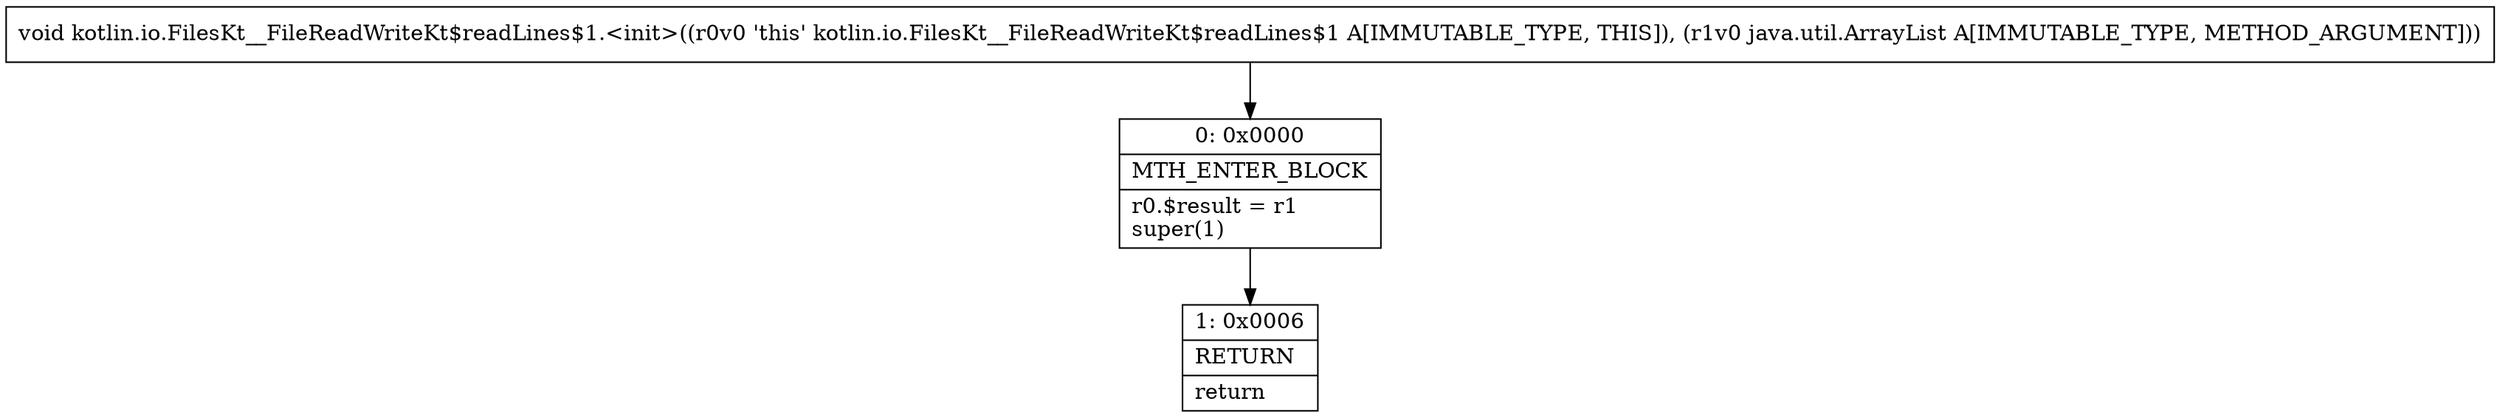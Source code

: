 digraph "CFG forkotlin.io.FilesKt__FileReadWriteKt$readLines$1.\<init\>(Ljava\/util\/ArrayList;)V" {
Node_0 [shape=record,label="{0\:\ 0x0000|MTH_ENTER_BLOCK\l|r0.$result = r1\lsuper(1)\l}"];
Node_1 [shape=record,label="{1\:\ 0x0006|RETURN\l|return\l}"];
MethodNode[shape=record,label="{void kotlin.io.FilesKt__FileReadWriteKt$readLines$1.\<init\>((r0v0 'this' kotlin.io.FilesKt__FileReadWriteKt$readLines$1 A[IMMUTABLE_TYPE, THIS]), (r1v0 java.util.ArrayList A[IMMUTABLE_TYPE, METHOD_ARGUMENT])) }"];
MethodNode -> Node_0;
Node_0 -> Node_1;
}

